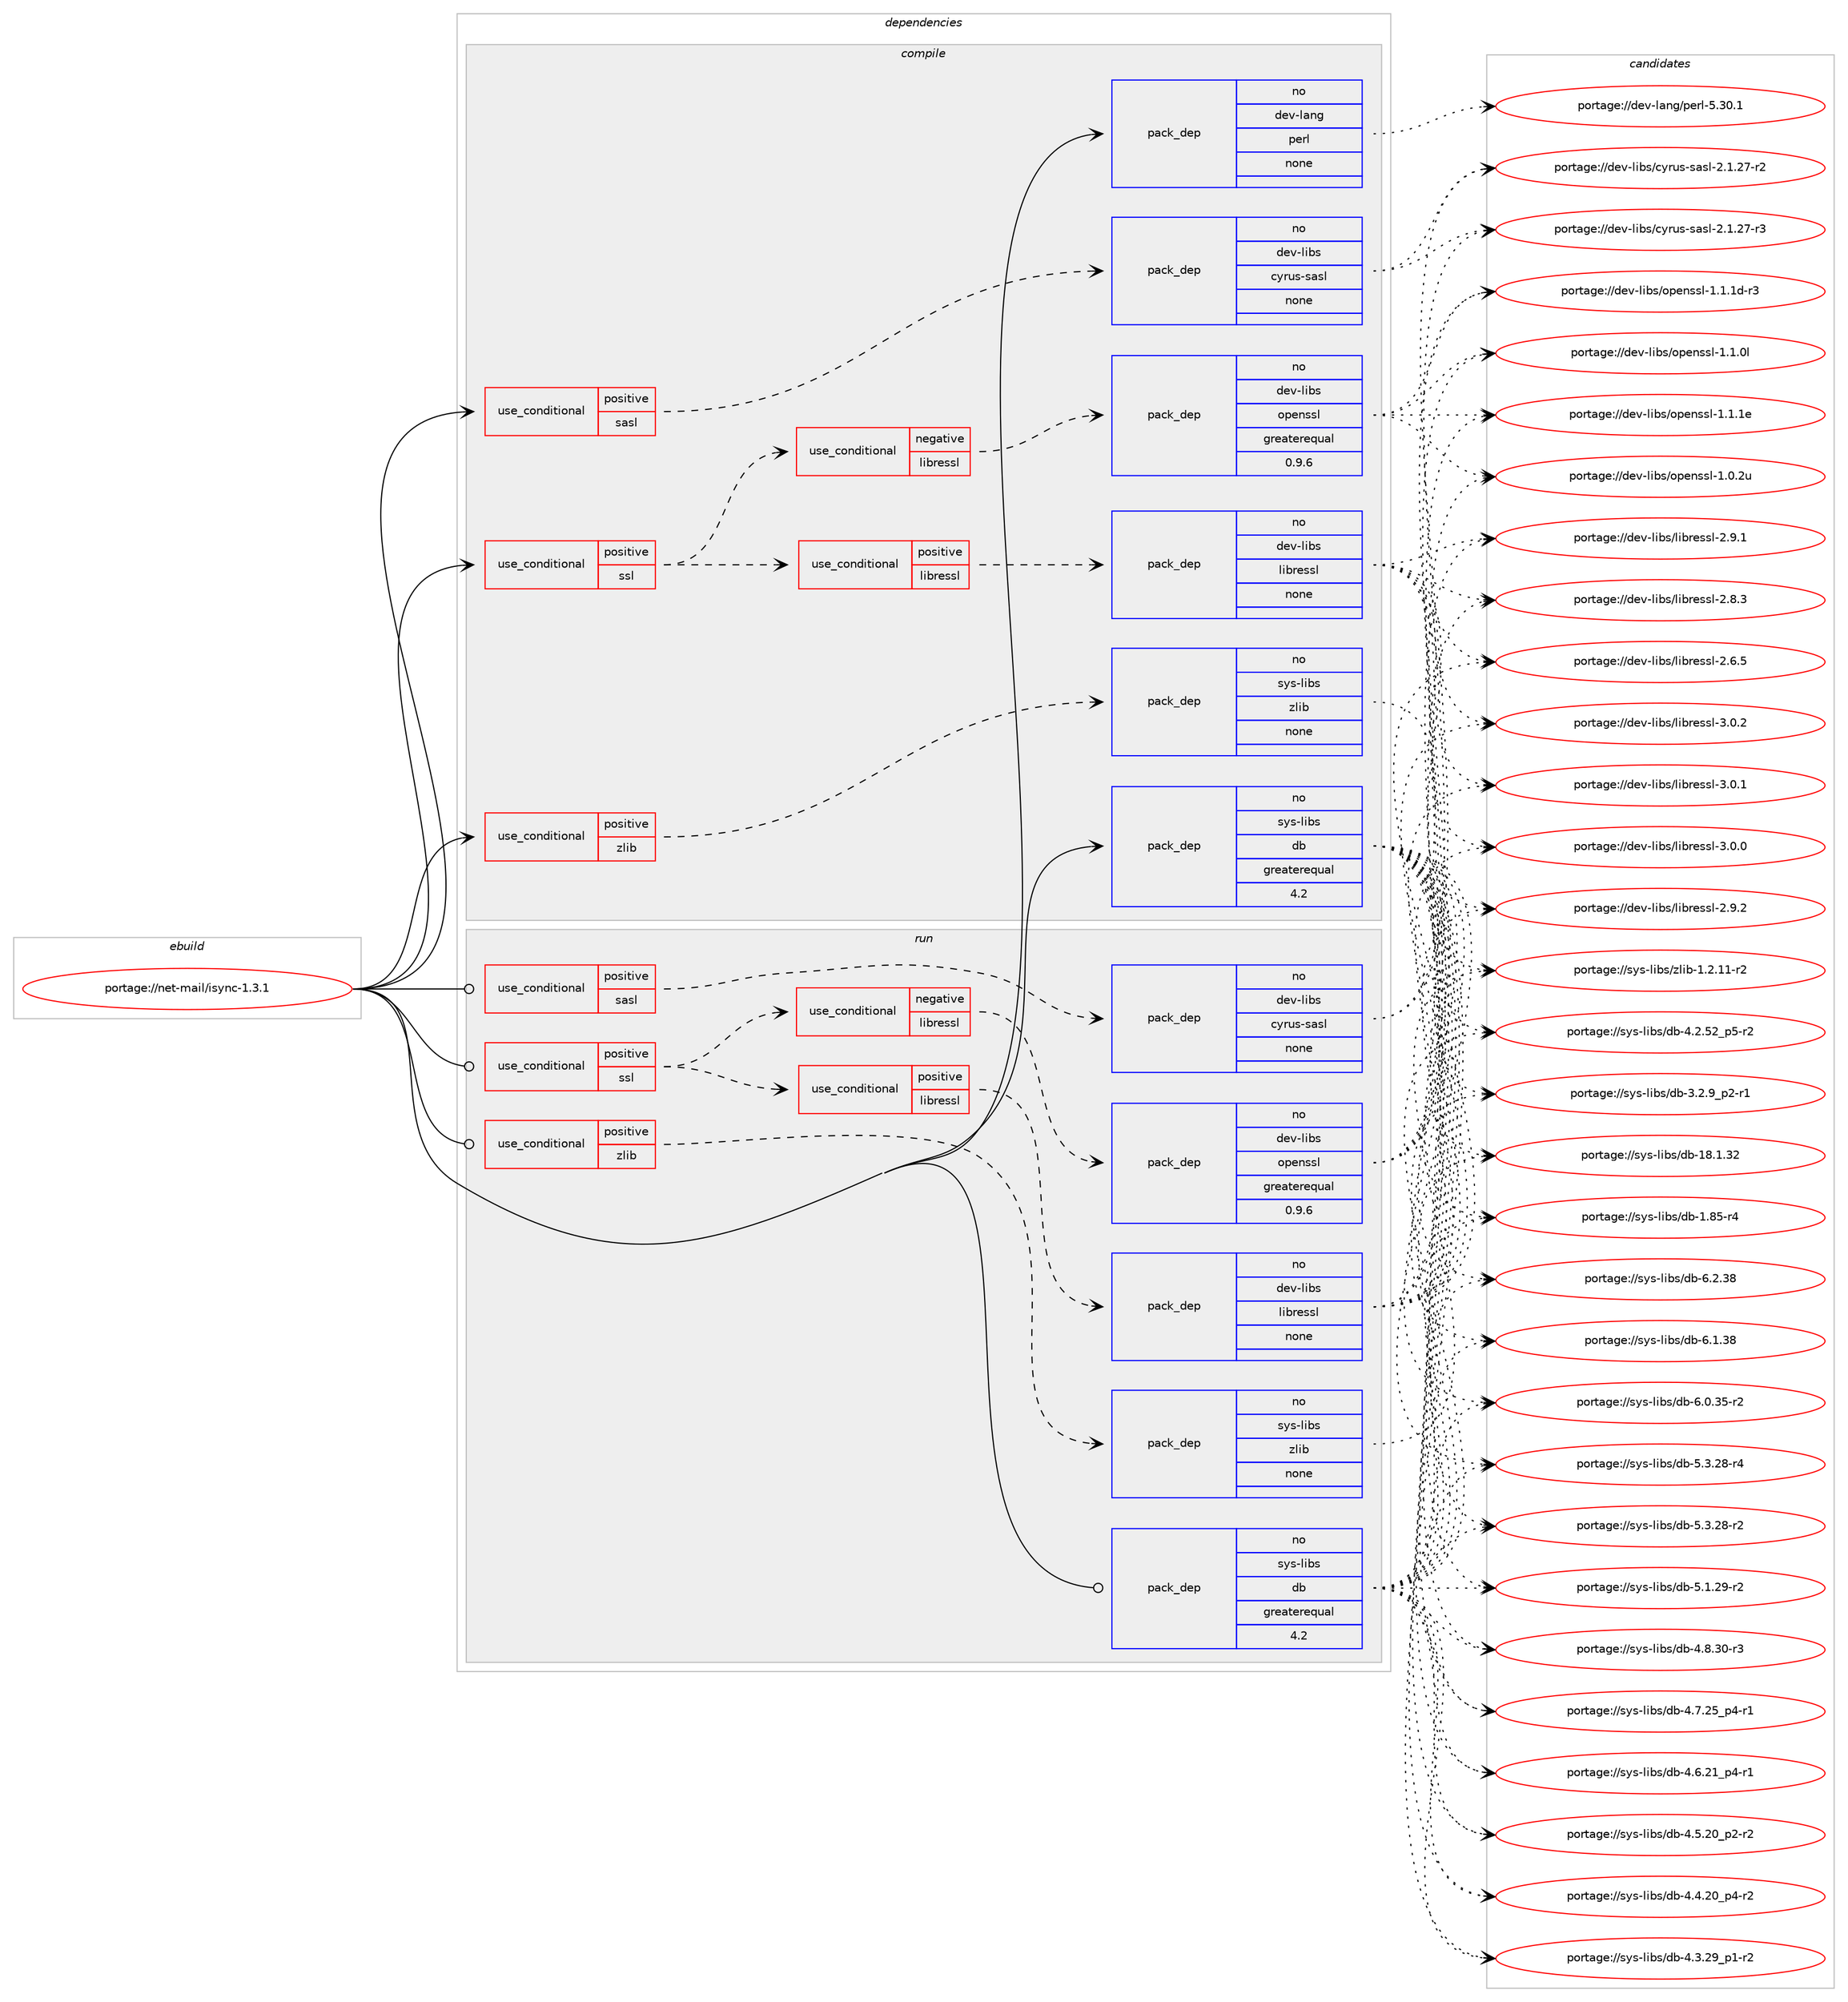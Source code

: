 digraph prolog {

# *************
# Graph options
# *************

newrank=true;
concentrate=true;
compound=true;
graph [rankdir=LR,fontname=Helvetica,fontsize=10,ranksep=1.5];#, ranksep=2.5, nodesep=0.2];
edge  [arrowhead=vee];
node  [fontname=Helvetica,fontsize=10];

# **********
# The ebuild
# **********

subgraph cluster_leftcol {
color=gray;
rank=same;
label=<<i>ebuild</i>>;
id [label="portage://net-mail/isync-1.3.1", color=red, width=4, href="../net-mail/isync-1.3.1.svg"];
}

# ****************
# The dependencies
# ****************

subgraph cluster_midcol {
color=gray;
label=<<i>dependencies</i>>;
subgraph cluster_compile {
fillcolor="#eeeeee";
style=filled;
label=<<i>compile</i>>;
subgraph cond3709 {
dependency22582 [label=<<TABLE BORDER="0" CELLBORDER="1" CELLSPACING="0" CELLPADDING="4"><TR><TD ROWSPAN="3" CELLPADDING="10">use_conditional</TD></TR><TR><TD>positive</TD></TR><TR><TD>sasl</TD></TR></TABLE>>, shape=none, color=red];
subgraph pack18496 {
dependency22583 [label=<<TABLE BORDER="0" CELLBORDER="1" CELLSPACING="0" CELLPADDING="4" WIDTH="220"><TR><TD ROWSPAN="6" CELLPADDING="30">pack_dep</TD></TR><TR><TD WIDTH="110">no</TD></TR><TR><TD>dev-libs</TD></TR><TR><TD>cyrus-sasl</TD></TR><TR><TD>none</TD></TR><TR><TD></TD></TR></TABLE>>, shape=none, color=blue];
}
dependency22582:e -> dependency22583:w [weight=20,style="dashed",arrowhead="vee"];
}
id:e -> dependency22582:w [weight=20,style="solid",arrowhead="vee"];
subgraph cond3710 {
dependency22584 [label=<<TABLE BORDER="0" CELLBORDER="1" CELLSPACING="0" CELLPADDING="4"><TR><TD ROWSPAN="3" CELLPADDING="10">use_conditional</TD></TR><TR><TD>positive</TD></TR><TR><TD>ssl</TD></TR></TABLE>>, shape=none, color=red];
subgraph cond3711 {
dependency22585 [label=<<TABLE BORDER="0" CELLBORDER="1" CELLSPACING="0" CELLPADDING="4"><TR><TD ROWSPAN="3" CELLPADDING="10">use_conditional</TD></TR><TR><TD>negative</TD></TR><TR><TD>libressl</TD></TR></TABLE>>, shape=none, color=red];
subgraph pack18497 {
dependency22586 [label=<<TABLE BORDER="0" CELLBORDER="1" CELLSPACING="0" CELLPADDING="4" WIDTH="220"><TR><TD ROWSPAN="6" CELLPADDING="30">pack_dep</TD></TR><TR><TD WIDTH="110">no</TD></TR><TR><TD>dev-libs</TD></TR><TR><TD>openssl</TD></TR><TR><TD>greaterequal</TD></TR><TR><TD>0.9.6</TD></TR></TABLE>>, shape=none, color=blue];
}
dependency22585:e -> dependency22586:w [weight=20,style="dashed",arrowhead="vee"];
}
dependency22584:e -> dependency22585:w [weight=20,style="dashed",arrowhead="vee"];
subgraph cond3712 {
dependency22587 [label=<<TABLE BORDER="0" CELLBORDER="1" CELLSPACING="0" CELLPADDING="4"><TR><TD ROWSPAN="3" CELLPADDING="10">use_conditional</TD></TR><TR><TD>positive</TD></TR><TR><TD>libressl</TD></TR></TABLE>>, shape=none, color=red];
subgraph pack18498 {
dependency22588 [label=<<TABLE BORDER="0" CELLBORDER="1" CELLSPACING="0" CELLPADDING="4" WIDTH="220"><TR><TD ROWSPAN="6" CELLPADDING="30">pack_dep</TD></TR><TR><TD WIDTH="110">no</TD></TR><TR><TD>dev-libs</TD></TR><TR><TD>libressl</TD></TR><TR><TD>none</TD></TR><TR><TD></TD></TR></TABLE>>, shape=none, color=blue];
}
dependency22587:e -> dependency22588:w [weight=20,style="dashed",arrowhead="vee"];
}
dependency22584:e -> dependency22587:w [weight=20,style="dashed",arrowhead="vee"];
}
id:e -> dependency22584:w [weight=20,style="solid",arrowhead="vee"];
subgraph cond3713 {
dependency22589 [label=<<TABLE BORDER="0" CELLBORDER="1" CELLSPACING="0" CELLPADDING="4"><TR><TD ROWSPAN="3" CELLPADDING="10">use_conditional</TD></TR><TR><TD>positive</TD></TR><TR><TD>zlib</TD></TR></TABLE>>, shape=none, color=red];
subgraph pack18499 {
dependency22590 [label=<<TABLE BORDER="0" CELLBORDER="1" CELLSPACING="0" CELLPADDING="4" WIDTH="220"><TR><TD ROWSPAN="6" CELLPADDING="30">pack_dep</TD></TR><TR><TD WIDTH="110">no</TD></TR><TR><TD>sys-libs</TD></TR><TR><TD>zlib</TD></TR><TR><TD>none</TD></TR><TR><TD></TD></TR></TABLE>>, shape=none, color=blue];
}
dependency22589:e -> dependency22590:w [weight=20,style="dashed",arrowhead="vee"];
}
id:e -> dependency22589:w [weight=20,style="solid",arrowhead="vee"];
subgraph pack18500 {
dependency22591 [label=<<TABLE BORDER="0" CELLBORDER="1" CELLSPACING="0" CELLPADDING="4" WIDTH="220"><TR><TD ROWSPAN="6" CELLPADDING="30">pack_dep</TD></TR><TR><TD WIDTH="110">no</TD></TR><TR><TD>dev-lang</TD></TR><TR><TD>perl</TD></TR><TR><TD>none</TD></TR><TR><TD></TD></TR></TABLE>>, shape=none, color=blue];
}
id:e -> dependency22591:w [weight=20,style="solid",arrowhead="vee"];
subgraph pack18501 {
dependency22592 [label=<<TABLE BORDER="0" CELLBORDER="1" CELLSPACING="0" CELLPADDING="4" WIDTH="220"><TR><TD ROWSPAN="6" CELLPADDING="30">pack_dep</TD></TR><TR><TD WIDTH="110">no</TD></TR><TR><TD>sys-libs</TD></TR><TR><TD>db</TD></TR><TR><TD>greaterequal</TD></TR><TR><TD>4.2</TD></TR></TABLE>>, shape=none, color=blue];
}
id:e -> dependency22592:w [weight=20,style="solid",arrowhead="vee"];
}
subgraph cluster_compileandrun {
fillcolor="#eeeeee";
style=filled;
label=<<i>compile and run</i>>;
}
subgraph cluster_run {
fillcolor="#eeeeee";
style=filled;
label=<<i>run</i>>;
subgraph cond3714 {
dependency22593 [label=<<TABLE BORDER="0" CELLBORDER="1" CELLSPACING="0" CELLPADDING="4"><TR><TD ROWSPAN="3" CELLPADDING="10">use_conditional</TD></TR><TR><TD>positive</TD></TR><TR><TD>sasl</TD></TR></TABLE>>, shape=none, color=red];
subgraph pack18502 {
dependency22594 [label=<<TABLE BORDER="0" CELLBORDER="1" CELLSPACING="0" CELLPADDING="4" WIDTH="220"><TR><TD ROWSPAN="6" CELLPADDING="30">pack_dep</TD></TR><TR><TD WIDTH="110">no</TD></TR><TR><TD>dev-libs</TD></TR><TR><TD>cyrus-sasl</TD></TR><TR><TD>none</TD></TR><TR><TD></TD></TR></TABLE>>, shape=none, color=blue];
}
dependency22593:e -> dependency22594:w [weight=20,style="dashed",arrowhead="vee"];
}
id:e -> dependency22593:w [weight=20,style="solid",arrowhead="odot"];
subgraph cond3715 {
dependency22595 [label=<<TABLE BORDER="0" CELLBORDER="1" CELLSPACING="0" CELLPADDING="4"><TR><TD ROWSPAN="3" CELLPADDING="10">use_conditional</TD></TR><TR><TD>positive</TD></TR><TR><TD>ssl</TD></TR></TABLE>>, shape=none, color=red];
subgraph cond3716 {
dependency22596 [label=<<TABLE BORDER="0" CELLBORDER="1" CELLSPACING="0" CELLPADDING="4"><TR><TD ROWSPAN="3" CELLPADDING="10">use_conditional</TD></TR><TR><TD>negative</TD></TR><TR><TD>libressl</TD></TR></TABLE>>, shape=none, color=red];
subgraph pack18503 {
dependency22597 [label=<<TABLE BORDER="0" CELLBORDER="1" CELLSPACING="0" CELLPADDING="4" WIDTH="220"><TR><TD ROWSPAN="6" CELLPADDING="30">pack_dep</TD></TR><TR><TD WIDTH="110">no</TD></TR><TR><TD>dev-libs</TD></TR><TR><TD>openssl</TD></TR><TR><TD>greaterequal</TD></TR><TR><TD>0.9.6</TD></TR></TABLE>>, shape=none, color=blue];
}
dependency22596:e -> dependency22597:w [weight=20,style="dashed",arrowhead="vee"];
}
dependency22595:e -> dependency22596:w [weight=20,style="dashed",arrowhead="vee"];
subgraph cond3717 {
dependency22598 [label=<<TABLE BORDER="0" CELLBORDER="1" CELLSPACING="0" CELLPADDING="4"><TR><TD ROWSPAN="3" CELLPADDING="10">use_conditional</TD></TR><TR><TD>positive</TD></TR><TR><TD>libressl</TD></TR></TABLE>>, shape=none, color=red];
subgraph pack18504 {
dependency22599 [label=<<TABLE BORDER="0" CELLBORDER="1" CELLSPACING="0" CELLPADDING="4" WIDTH="220"><TR><TD ROWSPAN="6" CELLPADDING="30">pack_dep</TD></TR><TR><TD WIDTH="110">no</TD></TR><TR><TD>dev-libs</TD></TR><TR><TD>libressl</TD></TR><TR><TD>none</TD></TR><TR><TD></TD></TR></TABLE>>, shape=none, color=blue];
}
dependency22598:e -> dependency22599:w [weight=20,style="dashed",arrowhead="vee"];
}
dependency22595:e -> dependency22598:w [weight=20,style="dashed",arrowhead="vee"];
}
id:e -> dependency22595:w [weight=20,style="solid",arrowhead="odot"];
subgraph cond3718 {
dependency22600 [label=<<TABLE BORDER="0" CELLBORDER="1" CELLSPACING="0" CELLPADDING="4"><TR><TD ROWSPAN="3" CELLPADDING="10">use_conditional</TD></TR><TR><TD>positive</TD></TR><TR><TD>zlib</TD></TR></TABLE>>, shape=none, color=red];
subgraph pack18505 {
dependency22601 [label=<<TABLE BORDER="0" CELLBORDER="1" CELLSPACING="0" CELLPADDING="4" WIDTH="220"><TR><TD ROWSPAN="6" CELLPADDING="30">pack_dep</TD></TR><TR><TD WIDTH="110">no</TD></TR><TR><TD>sys-libs</TD></TR><TR><TD>zlib</TD></TR><TR><TD>none</TD></TR><TR><TD></TD></TR></TABLE>>, shape=none, color=blue];
}
dependency22600:e -> dependency22601:w [weight=20,style="dashed",arrowhead="vee"];
}
id:e -> dependency22600:w [weight=20,style="solid",arrowhead="odot"];
subgraph pack18506 {
dependency22602 [label=<<TABLE BORDER="0" CELLBORDER="1" CELLSPACING="0" CELLPADDING="4" WIDTH="220"><TR><TD ROWSPAN="6" CELLPADDING="30">pack_dep</TD></TR><TR><TD WIDTH="110">no</TD></TR><TR><TD>sys-libs</TD></TR><TR><TD>db</TD></TR><TR><TD>greaterequal</TD></TR><TR><TD>4.2</TD></TR></TABLE>>, shape=none, color=blue];
}
id:e -> dependency22602:w [weight=20,style="solid",arrowhead="odot"];
}
}

# **************
# The candidates
# **************

subgraph cluster_choices {
rank=same;
color=gray;
label=<<i>candidates</i>>;

subgraph choice18496 {
color=black;
nodesep=1;
choice100101118451081059811547991211141171154511597115108455046494650554511451 [label="portage://dev-libs/cyrus-sasl-2.1.27-r3", color=red, width=4,href="../dev-libs/cyrus-sasl-2.1.27-r3.svg"];
choice100101118451081059811547991211141171154511597115108455046494650554511450 [label="portage://dev-libs/cyrus-sasl-2.1.27-r2", color=red, width=4,href="../dev-libs/cyrus-sasl-2.1.27-r2.svg"];
dependency22583:e -> choice100101118451081059811547991211141171154511597115108455046494650554511451:w [style=dotted,weight="100"];
dependency22583:e -> choice100101118451081059811547991211141171154511597115108455046494650554511450:w [style=dotted,weight="100"];
}
subgraph choice18497 {
color=black;
nodesep=1;
choice100101118451081059811547111112101110115115108454946494649101 [label="portage://dev-libs/openssl-1.1.1e", color=red, width=4,href="../dev-libs/openssl-1.1.1e.svg"];
choice1001011184510810598115471111121011101151151084549464946491004511451 [label="portage://dev-libs/openssl-1.1.1d-r3", color=red, width=4,href="../dev-libs/openssl-1.1.1d-r3.svg"];
choice100101118451081059811547111112101110115115108454946494648108 [label="portage://dev-libs/openssl-1.1.0l", color=red, width=4,href="../dev-libs/openssl-1.1.0l.svg"];
choice100101118451081059811547111112101110115115108454946484650117 [label="portage://dev-libs/openssl-1.0.2u", color=red, width=4,href="../dev-libs/openssl-1.0.2u.svg"];
dependency22586:e -> choice100101118451081059811547111112101110115115108454946494649101:w [style=dotted,weight="100"];
dependency22586:e -> choice1001011184510810598115471111121011101151151084549464946491004511451:w [style=dotted,weight="100"];
dependency22586:e -> choice100101118451081059811547111112101110115115108454946494648108:w [style=dotted,weight="100"];
dependency22586:e -> choice100101118451081059811547111112101110115115108454946484650117:w [style=dotted,weight="100"];
}
subgraph choice18498 {
color=black;
nodesep=1;
choice10010111845108105981154710810598114101115115108455146484650 [label="portage://dev-libs/libressl-3.0.2", color=red, width=4,href="../dev-libs/libressl-3.0.2.svg"];
choice10010111845108105981154710810598114101115115108455146484649 [label="portage://dev-libs/libressl-3.0.1", color=red, width=4,href="../dev-libs/libressl-3.0.1.svg"];
choice10010111845108105981154710810598114101115115108455146484648 [label="portage://dev-libs/libressl-3.0.0", color=red, width=4,href="../dev-libs/libressl-3.0.0.svg"];
choice10010111845108105981154710810598114101115115108455046574650 [label="portage://dev-libs/libressl-2.9.2", color=red, width=4,href="../dev-libs/libressl-2.9.2.svg"];
choice10010111845108105981154710810598114101115115108455046574649 [label="portage://dev-libs/libressl-2.9.1", color=red, width=4,href="../dev-libs/libressl-2.9.1.svg"];
choice10010111845108105981154710810598114101115115108455046564651 [label="portage://dev-libs/libressl-2.8.3", color=red, width=4,href="../dev-libs/libressl-2.8.3.svg"];
choice10010111845108105981154710810598114101115115108455046544653 [label="portage://dev-libs/libressl-2.6.5", color=red, width=4,href="../dev-libs/libressl-2.6.5.svg"];
dependency22588:e -> choice10010111845108105981154710810598114101115115108455146484650:w [style=dotted,weight="100"];
dependency22588:e -> choice10010111845108105981154710810598114101115115108455146484649:w [style=dotted,weight="100"];
dependency22588:e -> choice10010111845108105981154710810598114101115115108455146484648:w [style=dotted,weight="100"];
dependency22588:e -> choice10010111845108105981154710810598114101115115108455046574650:w [style=dotted,weight="100"];
dependency22588:e -> choice10010111845108105981154710810598114101115115108455046574649:w [style=dotted,weight="100"];
dependency22588:e -> choice10010111845108105981154710810598114101115115108455046564651:w [style=dotted,weight="100"];
dependency22588:e -> choice10010111845108105981154710810598114101115115108455046544653:w [style=dotted,weight="100"];
}
subgraph choice18499 {
color=black;
nodesep=1;
choice11512111545108105981154712210810598454946504649494511450 [label="portage://sys-libs/zlib-1.2.11-r2", color=red, width=4,href="../sys-libs/zlib-1.2.11-r2.svg"];
dependency22590:e -> choice11512111545108105981154712210810598454946504649494511450:w [style=dotted,weight="100"];
}
subgraph choice18500 {
color=black;
nodesep=1;
choice10010111845108971101034711210111410845534651484649 [label="portage://dev-lang/perl-5.30.1", color=red, width=4,href="../dev-lang/perl-5.30.1.svg"];
dependency22591:e -> choice10010111845108971101034711210111410845534651484649:w [style=dotted,weight="100"];
}
subgraph choice18501 {
color=black;
nodesep=1;
choice1151211154510810598115471009845544650465156 [label="portage://sys-libs/db-6.2.38", color=red, width=4,href="../sys-libs/db-6.2.38.svg"];
choice1151211154510810598115471009845544649465156 [label="portage://sys-libs/db-6.1.38", color=red, width=4,href="../sys-libs/db-6.1.38.svg"];
choice11512111545108105981154710098455446484651534511450 [label="portage://sys-libs/db-6.0.35-r2", color=red, width=4,href="../sys-libs/db-6.0.35-r2.svg"];
choice11512111545108105981154710098455346514650564511452 [label="portage://sys-libs/db-5.3.28-r4", color=red, width=4,href="../sys-libs/db-5.3.28-r4.svg"];
choice11512111545108105981154710098455346514650564511450 [label="portage://sys-libs/db-5.3.28-r2", color=red, width=4,href="../sys-libs/db-5.3.28-r2.svg"];
choice11512111545108105981154710098455346494650574511450 [label="portage://sys-libs/db-5.1.29-r2", color=red, width=4,href="../sys-libs/db-5.1.29-r2.svg"];
choice11512111545108105981154710098455246564651484511451 [label="portage://sys-libs/db-4.8.30-r3", color=red, width=4,href="../sys-libs/db-4.8.30-r3.svg"];
choice115121115451081059811547100984552465546505395112524511449 [label="portage://sys-libs/db-4.7.25_p4-r1", color=red, width=4,href="../sys-libs/db-4.7.25_p4-r1.svg"];
choice115121115451081059811547100984552465446504995112524511449 [label="portage://sys-libs/db-4.6.21_p4-r1", color=red, width=4,href="../sys-libs/db-4.6.21_p4-r1.svg"];
choice115121115451081059811547100984552465346504895112504511450 [label="portage://sys-libs/db-4.5.20_p2-r2", color=red, width=4,href="../sys-libs/db-4.5.20_p2-r2.svg"];
choice115121115451081059811547100984552465246504895112524511450 [label="portage://sys-libs/db-4.4.20_p4-r2", color=red, width=4,href="../sys-libs/db-4.4.20_p4-r2.svg"];
choice115121115451081059811547100984552465146505795112494511450 [label="portage://sys-libs/db-4.3.29_p1-r2", color=red, width=4,href="../sys-libs/db-4.3.29_p1-r2.svg"];
choice115121115451081059811547100984552465046535095112534511450 [label="portage://sys-libs/db-4.2.52_p5-r2", color=red, width=4,href="../sys-libs/db-4.2.52_p5-r2.svg"];
choice1151211154510810598115471009845514650465795112504511449 [label="portage://sys-libs/db-3.2.9_p2-r1", color=red, width=4,href="../sys-libs/db-3.2.9_p2-r1.svg"];
choice115121115451081059811547100984549564649465150 [label="portage://sys-libs/db-18.1.32", color=red, width=4,href="../sys-libs/db-18.1.32.svg"];
choice1151211154510810598115471009845494656534511452 [label="portage://sys-libs/db-1.85-r4", color=red, width=4,href="../sys-libs/db-1.85-r4.svg"];
dependency22592:e -> choice1151211154510810598115471009845544650465156:w [style=dotted,weight="100"];
dependency22592:e -> choice1151211154510810598115471009845544649465156:w [style=dotted,weight="100"];
dependency22592:e -> choice11512111545108105981154710098455446484651534511450:w [style=dotted,weight="100"];
dependency22592:e -> choice11512111545108105981154710098455346514650564511452:w [style=dotted,weight="100"];
dependency22592:e -> choice11512111545108105981154710098455346514650564511450:w [style=dotted,weight="100"];
dependency22592:e -> choice11512111545108105981154710098455346494650574511450:w [style=dotted,weight="100"];
dependency22592:e -> choice11512111545108105981154710098455246564651484511451:w [style=dotted,weight="100"];
dependency22592:e -> choice115121115451081059811547100984552465546505395112524511449:w [style=dotted,weight="100"];
dependency22592:e -> choice115121115451081059811547100984552465446504995112524511449:w [style=dotted,weight="100"];
dependency22592:e -> choice115121115451081059811547100984552465346504895112504511450:w [style=dotted,weight="100"];
dependency22592:e -> choice115121115451081059811547100984552465246504895112524511450:w [style=dotted,weight="100"];
dependency22592:e -> choice115121115451081059811547100984552465146505795112494511450:w [style=dotted,weight="100"];
dependency22592:e -> choice115121115451081059811547100984552465046535095112534511450:w [style=dotted,weight="100"];
dependency22592:e -> choice1151211154510810598115471009845514650465795112504511449:w [style=dotted,weight="100"];
dependency22592:e -> choice115121115451081059811547100984549564649465150:w [style=dotted,weight="100"];
dependency22592:e -> choice1151211154510810598115471009845494656534511452:w [style=dotted,weight="100"];
}
subgraph choice18502 {
color=black;
nodesep=1;
choice100101118451081059811547991211141171154511597115108455046494650554511451 [label="portage://dev-libs/cyrus-sasl-2.1.27-r3", color=red, width=4,href="../dev-libs/cyrus-sasl-2.1.27-r3.svg"];
choice100101118451081059811547991211141171154511597115108455046494650554511450 [label="portage://dev-libs/cyrus-sasl-2.1.27-r2", color=red, width=4,href="../dev-libs/cyrus-sasl-2.1.27-r2.svg"];
dependency22594:e -> choice100101118451081059811547991211141171154511597115108455046494650554511451:w [style=dotted,weight="100"];
dependency22594:e -> choice100101118451081059811547991211141171154511597115108455046494650554511450:w [style=dotted,weight="100"];
}
subgraph choice18503 {
color=black;
nodesep=1;
choice100101118451081059811547111112101110115115108454946494649101 [label="portage://dev-libs/openssl-1.1.1e", color=red, width=4,href="../dev-libs/openssl-1.1.1e.svg"];
choice1001011184510810598115471111121011101151151084549464946491004511451 [label="portage://dev-libs/openssl-1.1.1d-r3", color=red, width=4,href="../dev-libs/openssl-1.1.1d-r3.svg"];
choice100101118451081059811547111112101110115115108454946494648108 [label="portage://dev-libs/openssl-1.1.0l", color=red, width=4,href="../dev-libs/openssl-1.1.0l.svg"];
choice100101118451081059811547111112101110115115108454946484650117 [label="portage://dev-libs/openssl-1.0.2u", color=red, width=4,href="../dev-libs/openssl-1.0.2u.svg"];
dependency22597:e -> choice100101118451081059811547111112101110115115108454946494649101:w [style=dotted,weight="100"];
dependency22597:e -> choice1001011184510810598115471111121011101151151084549464946491004511451:w [style=dotted,weight="100"];
dependency22597:e -> choice100101118451081059811547111112101110115115108454946494648108:w [style=dotted,weight="100"];
dependency22597:e -> choice100101118451081059811547111112101110115115108454946484650117:w [style=dotted,weight="100"];
}
subgraph choice18504 {
color=black;
nodesep=1;
choice10010111845108105981154710810598114101115115108455146484650 [label="portage://dev-libs/libressl-3.0.2", color=red, width=4,href="../dev-libs/libressl-3.0.2.svg"];
choice10010111845108105981154710810598114101115115108455146484649 [label="portage://dev-libs/libressl-3.0.1", color=red, width=4,href="../dev-libs/libressl-3.0.1.svg"];
choice10010111845108105981154710810598114101115115108455146484648 [label="portage://dev-libs/libressl-3.0.0", color=red, width=4,href="../dev-libs/libressl-3.0.0.svg"];
choice10010111845108105981154710810598114101115115108455046574650 [label="portage://dev-libs/libressl-2.9.2", color=red, width=4,href="../dev-libs/libressl-2.9.2.svg"];
choice10010111845108105981154710810598114101115115108455046574649 [label="portage://dev-libs/libressl-2.9.1", color=red, width=4,href="../dev-libs/libressl-2.9.1.svg"];
choice10010111845108105981154710810598114101115115108455046564651 [label="portage://dev-libs/libressl-2.8.3", color=red, width=4,href="../dev-libs/libressl-2.8.3.svg"];
choice10010111845108105981154710810598114101115115108455046544653 [label="portage://dev-libs/libressl-2.6.5", color=red, width=4,href="../dev-libs/libressl-2.6.5.svg"];
dependency22599:e -> choice10010111845108105981154710810598114101115115108455146484650:w [style=dotted,weight="100"];
dependency22599:e -> choice10010111845108105981154710810598114101115115108455146484649:w [style=dotted,weight="100"];
dependency22599:e -> choice10010111845108105981154710810598114101115115108455146484648:w [style=dotted,weight="100"];
dependency22599:e -> choice10010111845108105981154710810598114101115115108455046574650:w [style=dotted,weight="100"];
dependency22599:e -> choice10010111845108105981154710810598114101115115108455046574649:w [style=dotted,weight="100"];
dependency22599:e -> choice10010111845108105981154710810598114101115115108455046564651:w [style=dotted,weight="100"];
dependency22599:e -> choice10010111845108105981154710810598114101115115108455046544653:w [style=dotted,weight="100"];
}
subgraph choice18505 {
color=black;
nodesep=1;
choice11512111545108105981154712210810598454946504649494511450 [label="portage://sys-libs/zlib-1.2.11-r2", color=red, width=4,href="../sys-libs/zlib-1.2.11-r2.svg"];
dependency22601:e -> choice11512111545108105981154712210810598454946504649494511450:w [style=dotted,weight="100"];
}
subgraph choice18506 {
color=black;
nodesep=1;
choice1151211154510810598115471009845544650465156 [label="portage://sys-libs/db-6.2.38", color=red, width=4,href="../sys-libs/db-6.2.38.svg"];
choice1151211154510810598115471009845544649465156 [label="portage://sys-libs/db-6.1.38", color=red, width=4,href="../sys-libs/db-6.1.38.svg"];
choice11512111545108105981154710098455446484651534511450 [label="portage://sys-libs/db-6.0.35-r2", color=red, width=4,href="../sys-libs/db-6.0.35-r2.svg"];
choice11512111545108105981154710098455346514650564511452 [label="portage://sys-libs/db-5.3.28-r4", color=red, width=4,href="../sys-libs/db-5.3.28-r4.svg"];
choice11512111545108105981154710098455346514650564511450 [label="portage://sys-libs/db-5.3.28-r2", color=red, width=4,href="../sys-libs/db-5.3.28-r2.svg"];
choice11512111545108105981154710098455346494650574511450 [label="portage://sys-libs/db-5.1.29-r2", color=red, width=4,href="../sys-libs/db-5.1.29-r2.svg"];
choice11512111545108105981154710098455246564651484511451 [label="portage://sys-libs/db-4.8.30-r3", color=red, width=4,href="../sys-libs/db-4.8.30-r3.svg"];
choice115121115451081059811547100984552465546505395112524511449 [label="portage://sys-libs/db-4.7.25_p4-r1", color=red, width=4,href="../sys-libs/db-4.7.25_p4-r1.svg"];
choice115121115451081059811547100984552465446504995112524511449 [label="portage://sys-libs/db-4.6.21_p4-r1", color=red, width=4,href="../sys-libs/db-4.6.21_p4-r1.svg"];
choice115121115451081059811547100984552465346504895112504511450 [label="portage://sys-libs/db-4.5.20_p2-r2", color=red, width=4,href="../sys-libs/db-4.5.20_p2-r2.svg"];
choice115121115451081059811547100984552465246504895112524511450 [label="portage://sys-libs/db-4.4.20_p4-r2", color=red, width=4,href="../sys-libs/db-4.4.20_p4-r2.svg"];
choice115121115451081059811547100984552465146505795112494511450 [label="portage://sys-libs/db-4.3.29_p1-r2", color=red, width=4,href="../sys-libs/db-4.3.29_p1-r2.svg"];
choice115121115451081059811547100984552465046535095112534511450 [label="portage://sys-libs/db-4.2.52_p5-r2", color=red, width=4,href="../sys-libs/db-4.2.52_p5-r2.svg"];
choice1151211154510810598115471009845514650465795112504511449 [label="portage://sys-libs/db-3.2.9_p2-r1", color=red, width=4,href="../sys-libs/db-3.2.9_p2-r1.svg"];
choice115121115451081059811547100984549564649465150 [label="portage://sys-libs/db-18.1.32", color=red, width=4,href="../sys-libs/db-18.1.32.svg"];
choice1151211154510810598115471009845494656534511452 [label="portage://sys-libs/db-1.85-r4", color=red, width=4,href="../sys-libs/db-1.85-r4.svg"];
dependency22602:e -> choice1151211154510810598115471009845544650465156:w [style=dotted,weight="100"];
dependency22602:e -> choice1151211154510810598115471009845544649465156:w [style=dotted,weight="100"];
dependency22602:e -> choice11512111545108105981154710098455446484651534511450:w [style=dotted,weight="100"];
dependency22602:e -> choice11512111545108105981154710098455346514650564511452:w [style=dotted,weight="100"];
dependency22602:e -> choice11512111545108105981154710098455346514650564511450:w [style=dotted,weight="100"];
dependency22602:e -> choice11512111545108105981154710098455346494650574511450:w [style=dotted,weight="100"];
dependency22602:e -> choice11512111545108105981154710098455246564651484511451:w [style=dotted,weight="100"];
dependency22602:e -> choice115121115451081059811547100984552465546505395112524511449:w [style=dotted,weight="100"];
dependency22602:e -> choice115121115451081059811547100984552465446504995112524511449:w [style=dotted,weight="100"];
dependency22602:e -> choice115121115451081059811547100984552465346504895112504511450:w [style=dotted,weight="100"];
dependency22602:e -> choice115121115451081059811547100984552465246504895112524511450:w [style=dotted,weight="100"];
dependency22602:e -> choice115121115451081059811547100984552465146505795112494511450:w [style=dotted,weight="100"];
dependency22602:e -> choice115121115451081059811547100984552465046535095112534511450:w [style=dotted,weight="100"];
dependency22602:e -> choice1151211154510810598115471009845514650465795112504511449:w [style=dotted,weight="100"];
dependency22602:e -> choice115121115451081059811547100984549564649465150:w [style=dotted,weight="100"];
dependency22602:e -> choice1151211154510810598115471009845494656534511452:w [style=dotted,weight="100"];
}
}

}

